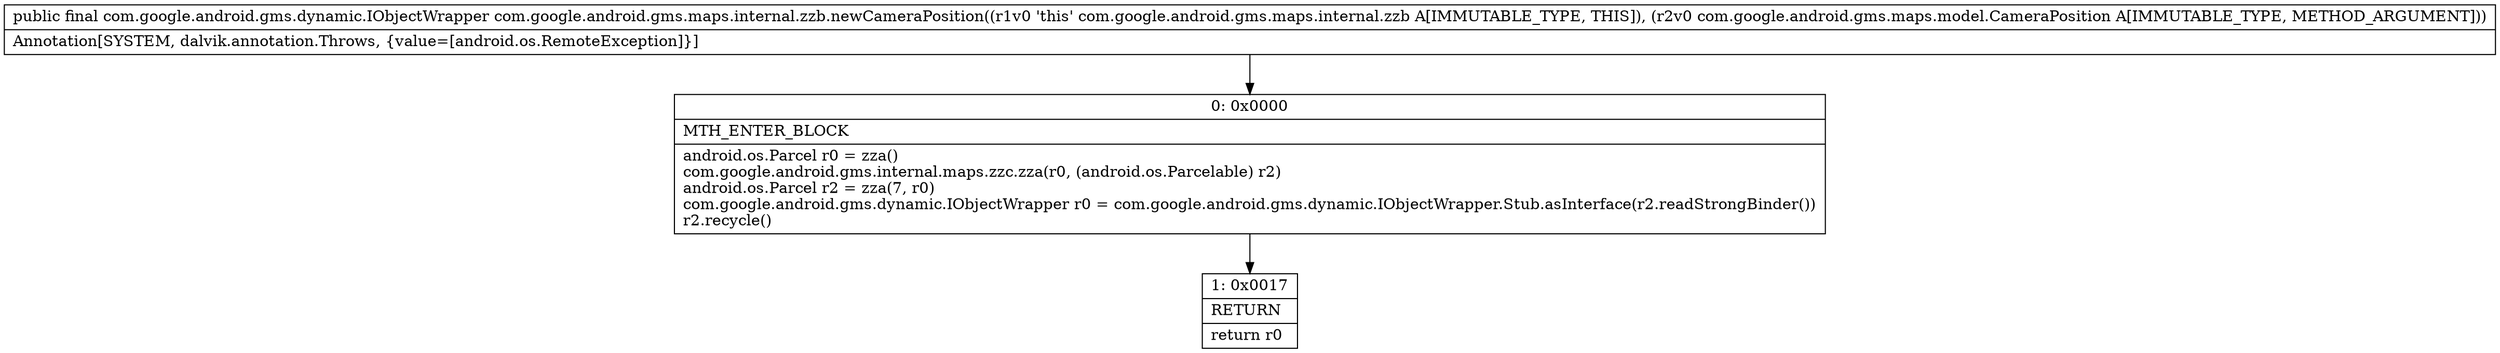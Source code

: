 digraph "CFG forcom.google.android.gms.maps.internal.zzb.newCameraPosition(Lcom\/google\/android\/gms\/maps\/model\/CameraPosition;)Lcom\/google\/android\/gms\/dynamic\/IObjectWrapper;" {
Node_0 [shape=record,label="{0\:\ 0x0000|MTH_ENTER_BLOCK\l|android.os.Parcel r0 = zza()\lcom.google.android.gms.internal.maps.zzc.zza(r0, (android.os.Parcelable) r2)\landroid.os.Parcel r2 = zza(7, r0)\lcom.google.android.gms.dynamic.IObjectWrapper r0 = com.google.android.gms.dynamic.IObjectWrapper.Stub.asInterface(r2.readStrongBinder())\lr2.recycle()\l}"];
Node_1 [shape=record,label="{1\:\ 0x0017|RETURN\l|return r0\l}"];
MethodNode[shape=record,label="{public final com.google.android.gms.dynamic.IObjectWrapper com.google.android.gms.maps.internal.zzb.newCameraPosition((r1v0 'this' com.google.android.gms.maps.internal.zzb A[IMMUTABLE_TYPE, THIS]), (r2v0 com.google.android.gms.maps.model.CameraPosition A[IMMUTABLE_TYPE, METHOD_ARGUMENT]))  | Annotation[SYSTEM, dalvik.annotation.Throws, \{value=[android.os.RemoteException]\}]\l}"];
MethodNode -> Node_0;
Node_0 -> Node_1;
}

